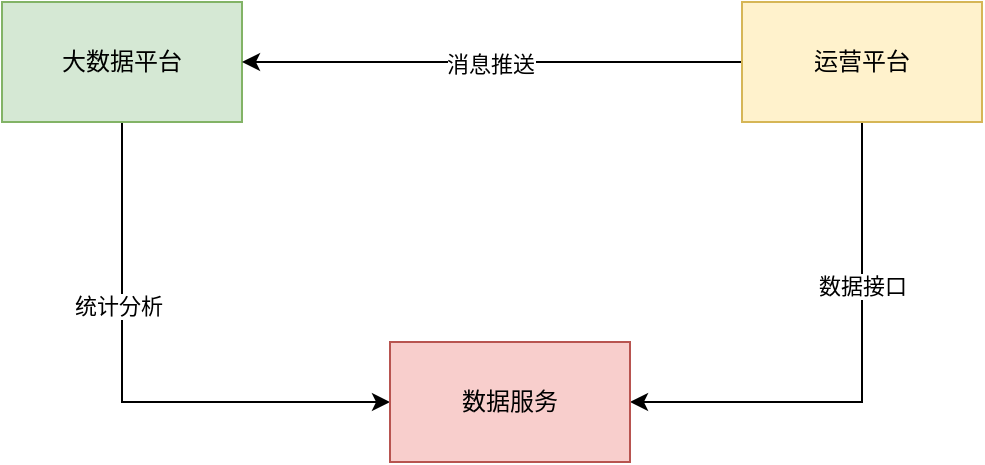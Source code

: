 <mxfile version="27.2.0">
  <diagram name="第 1 页" id="mTfFUKI4gUmn2MwX5lr2">
    <mxGraphModel dx="2018" dy="1112" grid="1" gridSize="10" guides="1" tooltips="1" connect="1" arrows="1" fold="1" page="1" pageScale="1" pageWidth="827" pageHeight="1169" math="0" shadow="0">
      <root>
        <mxCell id="0" />
        <mxCell id="1" parent="0" />
        <mxCell id="jDFxtpQfJSsYV233FSvY-4" style="edgeStyle=orthogonalEdgeStyle;rounded=0;orthogonalLoop=1;jettySize=auto;html=1;exitX=0.5;exitY=1;exitDx=0;exitDy=0;entryX=0;entryY=0.5;entryDx=0;entryDy=0;" edge="1" parent="1" source="jDFxtpQfJSsYV233FSvY-1" target="jDFxtpQfJSsYV233FSvY-3">
          <mxGeometry relative="1" as="geometry" />
        </mxCell>
        <mxCell id="jDFxtpQfJSsYV233FSvY-8" value="统计分析" style="edgeLabel;html=1;align=center;verticalAlign=middle;resizable=0;points=[];" vertex="1" connectable="0" parent="jDFxtpQfJSsYV233FSvY-4">
          <mxGeometry x="-0.329" y="-2" relative="1" as="geometry">
            <mxPoint as="offset" />
          </mxGeometry>
        </mxCell>
        <mxCell id="jDFxtpQfJSsYV233FSvY-1" value="大数据平台" style="rounded=0;whiteSpace=wrap;html=1;fillColor=#d5e8d4;strokeColor=#82b366;" vertex="1" parent="1">
          <mxGeometry x="220" y="410" width="120" height="60" as="geometry" />
        </mxCell>
        <mxCell id="jDFxtpQfJSsYV233FSvY-5" style="edgeStyle=orthogonalEdgeStyle;rounded=0;orthogonalLoop=1;jettySize=auto;html=1;exitX=0.5;exitY=1;exitDx=0;exitDy=0;entryX=1;entryY=0.5;entryDx=0;entryDy=0;" edge="1" parent="1" source="jDFxtpQfJSsYV233FSvY-2" target="jDFxtpQfJSsYV233FSvY-3">
          <mxGeometry relative="1" as="geometry" />
        </mxCell>
        <mxCell id="jDFxtpQfJSsYV233FSvY-9" value="数据接口" style="edgeLabel;html=1;align=center;verticalAlign=middle;resizable=0;points=[];" vertex="1" connectable="0" parent="jDFxtpQfJSsYV233FSvY-5">
          <mxGeometry x="-0.359" relative="1" as="geometry">
            <mxPoint as="offset" />
          </mxGeometry>
        </mxCell>
        <mxCell id="jDFxtpQfJSsYV233FSvY-6" style="edgeStyle=orthogonalEdgeStyle;rounded=0;orthogonalLoop=1;jettySize=auto;html=1;exitX=0;exitY=0.5;exitDx=0;exitDy=0;entryX=1;entryY=0.5;entryDx=0;entryDy=0;" edge="1" parent="1" source="jDFxtpQfJSsYV233FSvY-2" target="jDFxtpQfJSsYV233FSvY-1">
          <mxGeometry relative="1" as="geometry" />
        </mxCell>
        <mxCell id="jDFxtpQfJSsYV233FSvY-7" value="消息推送" style="edgeLabel;html=1;align=center;verticalAlign=middle;resizable=0;points=[];" vertex="1" connectable="0" parent="jDFxtpQfJSsYV233FSvY-6">
          <mxGeometry x="0.008" y="1" relative="1" as="geometry">
            <mxPoint as="offset" />
          </mxGeometry>
        </mxCell>
        <mxCell id="jDFxtpQfJSsYV233FSvY-2" value="运营平台" style="rounded=0;whiteSpace=wrap;html=1;fillColor=#fff2cc;strokeColor=#d6b656;" vertex="1" parent="1">
          <mxGeometry x="590" y="410" width="120" height="60" as="geometry" />
        </mxCell>
        <mxCell id="jDFxtpQfJSsYV233FSvY-3" value="数据服务" style="rounded=0;whiteSpace=wrap;html=1;fillColor=#f8cecc;strokeColor=#b85450;" vertex="1" parent="1">
          <mxGeometry x="414" y="580" width="120" height="60" as="geometry" />
        </mxCell>
      </root>
    </mxGraphModel>
  </diagram>
</mxfile>

